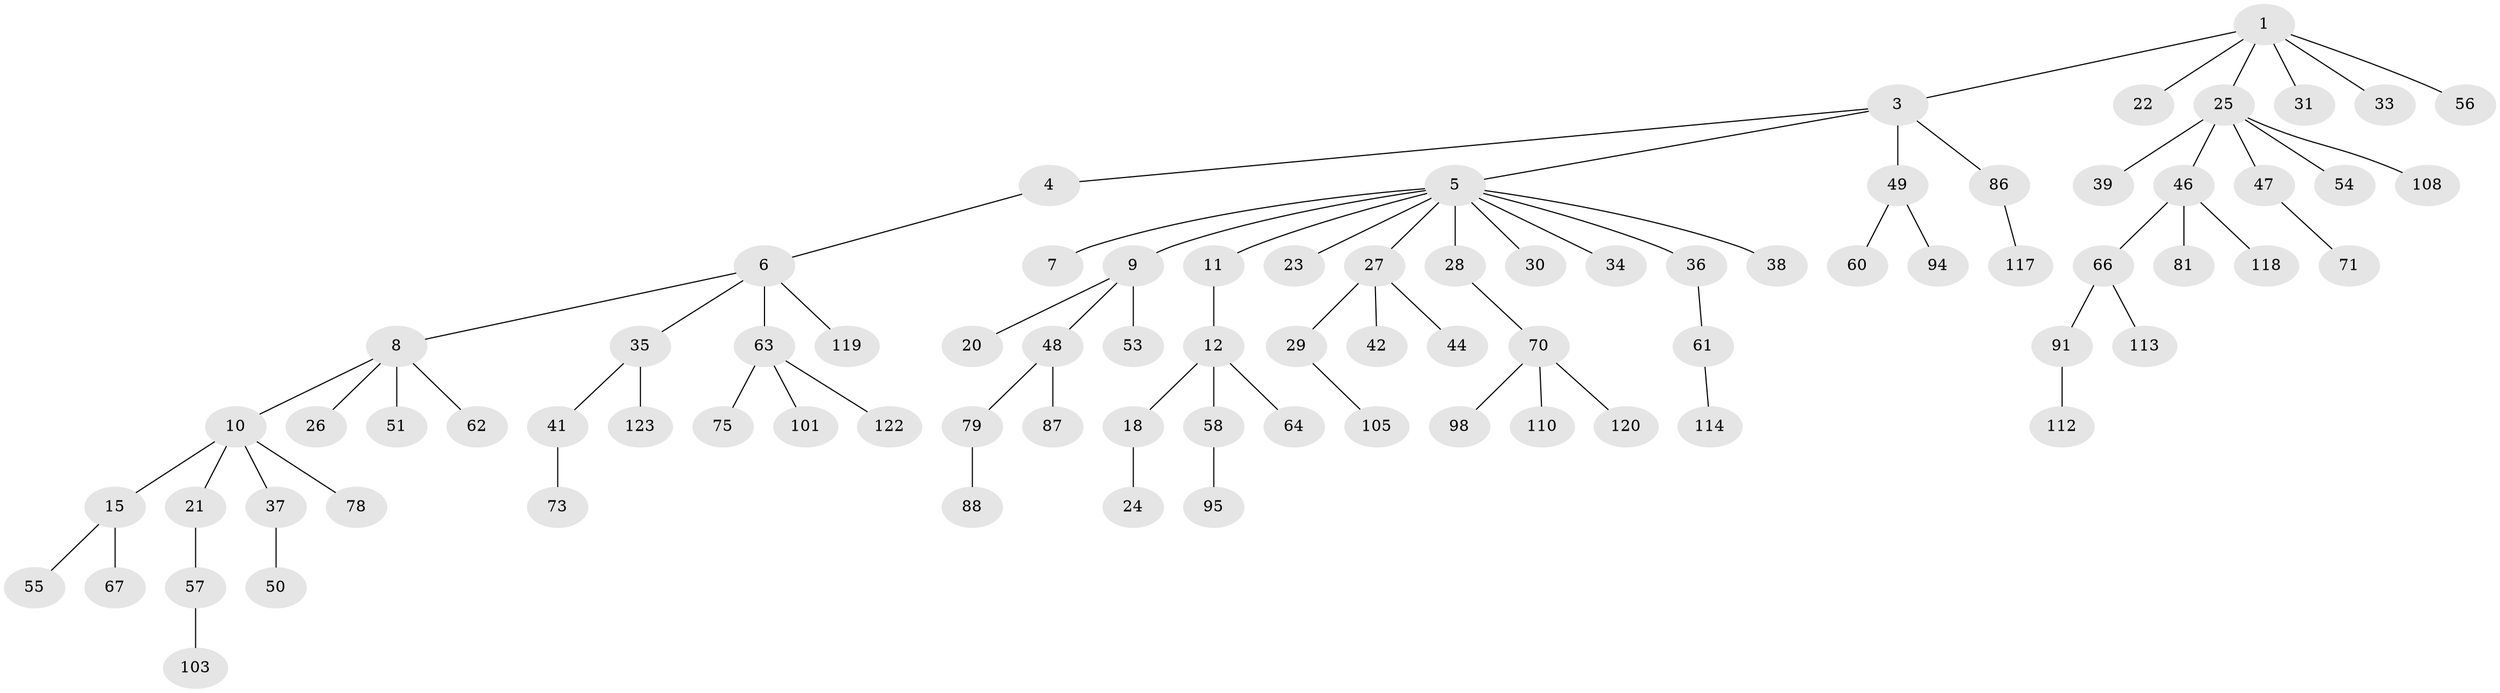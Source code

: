 // original degree distribution, {4: 0.08130081300813008, 5: 0.032520325203252036, 2: 0.34146341463414637, 9: 0.008130081300813009, 1: 0.44715447154471544, 3: 0.08130081300813008, 6: 0.008130081300813009}
// Generated by graph-tools (version 1.1) at 2025/42/03/06/25 10:42:03]
// undirected, 82 vertices, 81 edges
graph export_dot {
graph [start="1"]
  node [color=gray90,style=filled];
  1 [super="+2"];
  3 [super="+76"];
  4;
  5 [super="+14"];
  6 [super="+85"];
  7;
  8 [super="+17"];
  9 [super="+16"];
  10 [super="+13"];
  11;
  12 [super="+32"];
  15 [super="+19"];
  18 [super="+52"];
  20;
  21 [super="+77"];
  22;
  23 [super="+82"];
  24 [super="+59"];
  25 [super="+40"];
  26 [super="+74"];
  27 [super="+96"];
  28;
  29 [super="+45"];
  30;
  31;
  33 [super="+90"];
  34 [super="+80"];
  35 [super="+65"];
  36 [super="+43"];
  37;
  38;
  39 [super="+72"];
  41 [super="+69"];
  42;
  44;
  46 [super="+68"];
  47;
  48 [super="+84"];
  49 [super="+92"];
  50;
  51 [super="+115"];
  53 [super="+93"];
  54 [super="+116"];
  55 [super="+102"];
  56;
  57;
  58;
  60;
  61 [super="+111"];
  62;
  63 [super="+89"];
  64;
  66 [super="+107"];
  67 [super="+83"];
  70 [super="+99"];
  71 [super="+104"];
  73;
  75;
  78;
  79;
  81 [super="+97"];
  86 [super="+106"];
  87;
  88 [super="+109"];
  91;
  94 [super="+121"];
  95;
  98 [super="+100"];
  101;
  103;
  105;
  108;
  110;
  112;
  113;
  114;
  117;
  118;
  119;
  120;
  122;
  123;
  1 -- 3;
  1 -- 22;
  1 -- 25;
  1 -- 56;
  1 -- 31;
  1 -- 33;
  3 -- 4;
  3 -- 5;
  3 -- 49;
  3 -- 86;
  4 -- 6;
  5 -- 7;
  5 -- 9;
  5 -- 11;
  5 -- 28;
  5 -- 34;
  5 -- 36;
  5 -- 38;
  5 -- 27;
  5 -- 30;
  5 -- 23;
  6 -- 8;
  6 -- 35;
  6 -- 63;
  6 -- 119;
  8 -- 10;
  8 -- 62;
  8 -- 26;
  8 -- 51;
  9 -- 48;
  9 -- 20;
  9 -- 53;
  10 -- 37;
  10 -- 21;
  10 -- 78;
  10 -- 15;
  11 -- 12;
  12 -- 18;
  12 -- 58;
  12 -- 64;
  15 -- 67;
  15 -- 55;
  18 -- 24;
  21 -- 57;
  25 -- 39;
  25 -- 46;
  25 -- 54;
  25 -- 108;
  25 -- 47;
  27 -- 29;
  27 -- 42;
  27 -- 44;
  28 -- 70;
  29 -- 105;
  35 -- 41;
  35 -- 123;
  36 -- 61;
  37 -- 50;
  41 -- 73;
  46 -- 66;
  46 -- 81;
  46 -- 118;
  47 -- 71;
  48 -- 79;
  48 -- 87;
  49 -- 60;
  49 -- 94;
  57 -- 103;
  58 -- 95;
  61 -- 114;
  63 -- 75;
  63 -- 101;
  63 -- 122;
  66 -- 91;
  66 -- 113;
  70 -- 98;
  70 -- 120;
  70 -- 110;
  79 -- 88;
  86 -- 117;
  91 -- 112;
}
